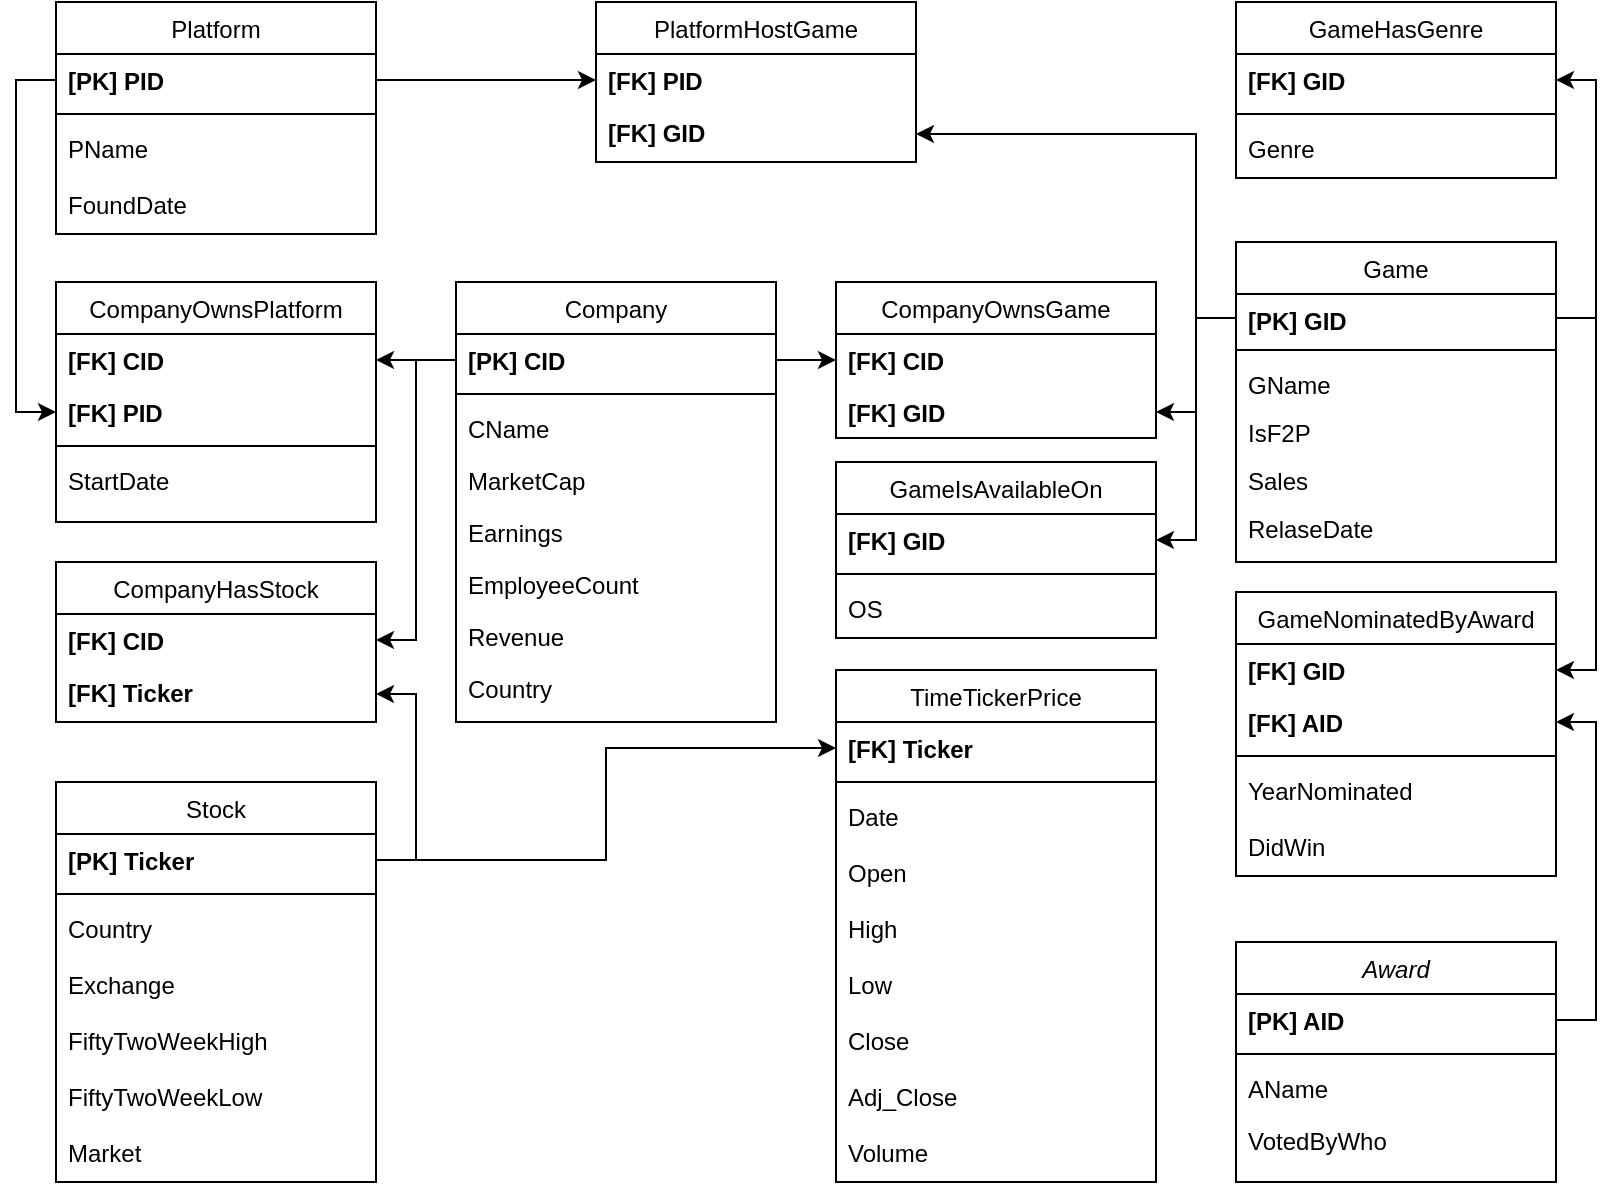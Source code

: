 <mxfile version="20.6.2" type="device"><diagram id="C5RBs43oDa-KdzZeNtuy" name="Page-1"><mxGraphModel dx="2859" dy="784" grid="1" gridSize="10" guides="1" tooltips="1" connect="1" arrows="1" fold="1" page="1" pageScale="1" pageWidth="827" pageHeight="1169" math="0" shadow="0"><root><mxCell id="WIyWlLk6GJQsqaUBKTNV-0"/><mxCell id="WIyWlLk6GJQsqaUBKTNV-1" parent="WIyWlLk6GJQsqaUBKTNV-0"/><mxCell id="zkfFHV4jXpPFQw0GAbJ--0" value="Award" style="swimlane;fontStyle=2;align=center;verticalAlign=top;childLayout=stackLayout;horizontal=1;startSize=26;horizontalStack=0;resizeParent=1;resizeLast=0;collapsible=1;marginBottom=0;rounded=0;shadow=0;strokeWidth=1;" parent="WIyWlLk6GJQsqaUBKTNV-1" vertex="1"><mxGeometry x="-820" y="760" width="160" height="120" as="geometry"><mxRectangle x="230" y="140" width="160" height="26" as="alternateBounds"/></mxGeometry></mxCell><mxCell id="zkfFHV4jXpPFQw0GAbJ--1" value="[PK] AID" style="text;align=left;verticalAlign=top;spacingLeft=4;spacingRight=4;overflow=hidden;rotatable=0;points=[[0,0.5],[1,0.5]];portConstraint=eastwest;fontStyle=1" parent="zkfFHV4jXpPFQw0GAbJ--0" vertex="1"><mxGeometry y="26" width="160" height="26" as="geometry"/></mxCell><mxCell id="zkfFHV4jXpPFQw0GAbJ--4" value="" style="line;html=1;strokeWidth=1;align=left;verticalAlign=middle;spacingTop=-1;spacingLeft=3;spacingRight=3;rotatable=0;labelPosition=right;points=[];portConstraint=eastwest;" parent="zkfFHV4jXpPFQw0GAbJ--0" vertex="1"><mxGeometry y="52" width="160" height="8" as="geometry"/></mxCell><mxCell id="zkfFHV4jXpPFQw0GAbJ--5" value="AName" style="text;align=left;verticalAlign=top;spacingLeft=4;spacingRight=4;overflow=hidden;rotatable=0;points=[[0,0.5],[1,0.5]];portConstraint=eastwest;" parent="zkfFHV4jXpPFQw0GAbJ--0" vertex="1"><mxGeometry y="60" width="160" height="26" as="geometry"/></mxCell><mxCell id="NXkWlzNJoi4Ca-xbH3vR-44" value="VotedByWho" style="text;align=left;verticalAlign=top;spacingLeft=4;spacingRight=4;overflow=hidden;rotatable=0;points=[[0,0.5],[1,0.5]];portConstraint=eastwest;" parent="zkfFHV4jXpPFQw0GAbJ--0" vertex="1"><mxGeometry y="86" width="160" height="26" as="geometry"/></mxCell><mxCell id="zkfFHV4jXpPFQw0GAbJ--13" value="CompanyOwnsGame" style="swimlane;fontStyle=0;align=center;verticalAlign=top;childLayout=stackLayout;horizontal=1;startSize=26;horizontalStack=0;resizeParent=1;resizeLast=0;collapsible=1;marginBottom=0;rounded=0;shadow=0;strokeWidth=1;" parent="WIyWlLk6GJQsqaUBKTNV-1" vertex="1"><mxGeometry x="-1020" y="430" width="160" height="78" as="geometry"><mxRectangle x="340" y="380" width="170" height="26" as="alternateBounds"/></mxGeometry></mxCell><mxCell id="zkfFHV4jXpPFQw0GAbJ--14" value="[FK] CID" style="text;align=left;verticalAlign=top;spacingLeft=4;spacingRight=4;overflow=hidden;rotatable=0;points=[[0,0.5],[1,0.5]];portConstraint=eastwest;fontStyle=1" parent="zkfFHV4jXpPFQw0GAbJ--13" vertex="1"><mxGeometry y="26" width="160" height="26" as="geometry"/></mxCell><mxCell id="NXkWlzNJoi4Ca-xbH3vR-52" value="[FK] GID" style="text;align=left;verticalAlign=top;spacingLeft=4;spacingRight=4;overflow=hidden;rotatable=0;points=[[0,0.5],[1,0.5]];portConstraint=eastwest;fontStyle=1" parent="zkfFHV4jXpPFQw0GAbJ--13" vertex="1"><mxGeometry y="52" width="160" height="26" as="geometry"/></mxCell><mxCell id="zkfFHV4jXpPFQw0GAbJ--17" value="Company" style="swimlane;fontStyle=0;align=center;verticalAlign=top;childLayout=stackLayout;horizontal=1;startSize=26;horizontalStack=0;resizeParent=1;resizeLast=0;collapsible=1;marginBottom=0;rounded=0;shadow=0;strokeWidth=1;" parent="WIyWlLk6GJQsqaUBKTNV-1" vertex="1"><mxGeometry x="-1210" y="430" width="160" height="220" as="geometry"><mxRectangle x="550" y="140" width="160" height="26" as="alternateBounds"/></mxGeometry></mxCell><mxCell id="zkfFHV4jXpPFQw0GAbJ--18" value="[PK] CID" style="text;align=left;verticalAlign=top;spacingLeft=4;spacingRight=4;overflow=hidden;rotatable=0;points=[[0,0.5],[1,0.5]];portConstraint=eastwest;fontStyle=1" parent="zkfFHV4jXpPFQw0GAbJ--17" vertex="1"><mxGeometry y="26" width="160" height="26" as="geometry"/></mxCell><mxCell id="NXkWlzNJoi4Ca-xbH3vR-49" value="" style="line;html=1;strokeWidth=1;align=left;verticalAlign=middle;spacingTop=-1;spacingLeft=3;spacingRight=3;rotatable=0;labelPosition=right;points=[];portConstraint=eastwest;" parent="zkfFHV4jXpPFQw0GAbJ--17" vertex="1"><mxGeometry y="52" width="160" height="8" as="geometry"/></mxCell><mxCell id="zkfFHV4jXpPFQw0GAbJ--19" value="CName" style="text;align=left;verticalAlign=top;spacingLeft=4;spacingRight=4;overflow=hidden;rotatable=0;points=[[0,0.5],[1,0.5]];portConstraint=eastwest;rounded=0;shadow=0;html=0;" parent="zkfFHV4jXpPFQw0GAbJ--17" vertex="1"><mxGeometry y="60" width="160" height="26" as="geometry"/></mxCell><mxCell id="zkfFHV4jXpPFQw0GAbJ--20" value="MarketCap" style="text;align=left;verticalAlign=top;spacingLeft=4;spacingRight=4;overflow=hidden;rotatable=0;points=[[0,0.5],[1,0.5]];portConstraint=eastwest;rounded=0;shadow=0;html=0;" parent="zkfFHV4jXpPFQw0GAbJ--17" vertex="1"><mxGeometry y="86" width="160" height="26" as="geometry"/></mxCell><mxCell id="zkfFHV4jXpPFQw0GAbJ--21" value="Earnings" style="text;align=left;verticalAlign=top;spacingLeft=4;spacingRight=4;overflow=hidden;rotatable=0;points=[[0,0.5],[1,0.5]];portConstraint=eastwest;rounded=0;shadow=0;html=0;" parent="zkfFHV4jXpPFQw0GAbJ--17" vertex="1"><mxGeometry y="112" width="160" height="26" as="geometry"/></mxCell><mxCell id="zkfFHV4jXpPFQw0GAbJ--22" value="EmployeeCount" style="text;align=left;verticalAlign=top;spacingLeft=4;spacingRight=4;overflow=hidden;rotatable=0;points=[[0,0.5],[1,0.5]];portConstraint=eastwest;rounded=0;shadow=0;html=0;" parent="zkfFHV4jXpPFQw0GAbJ--17" vertex="1"><mxGeometry y="138" width="160" height="26" as="geometry"/></mxCell><mxCell id="NXkWlzNJoi4Ca-xbH3vR-50" value="Revenue" style="text;align=left;verticalAlign=top;spacingLeft=4;spacingRight=4;overflow=hidden;rotatable=0;points=[[0,0.5],[1,0.5]];portConstraint=eastwest;rounded=0;shadow=0;html=0;" parent="zkfFHV4jXpPFQw0GAbJ--17" vertex="1"><mxGeometry y="164" width="160" height="26" as="geometry"/></mxCell><mxCell id="NXkWlzNJoi4Ca-xbH3vR-51" value="Country" style="text;align=left;verticalAlign=top;spacingLeft=4;spacingRight=4;overflow=hidden;rotatable=0;points=[[0,0.5],[1,0.5]];portConstraint=eastwest;rounded=0;shadow=0;html=0;" parent="zkfFHV4jXpPFQw0GAbJ--17" vertex="1"><mxGeometry y="190" width="160" height="26" as="geometry"/></mxCell><mxCell id="NXkWlzNJoi4Ca-xbH3vR-3" value="CompanyOwnsPlatform" style="swimlane;fontStyle=0;align=center;verticalAlign=top;childLayout=stackLayout;horizontal=1;startSize=26;horizontalStack=0;resizeParent=1;resizeLast=0;collapsible=1;marginBottom=0;rounded=0;shadow=0;strokeWidth=1;" parent="WIyWlLk6GJQsqaUBKTNV-1" vertex="1"><mxGeometry x="-1410" y="430" width="160" height="120" as="geometry"><mxRectangle x="340" y="380" width="170" height="26" as="alternateBounds"/></mxGeometry></mxCell><mxCell id="NXkWlzNJoi4Ca-xbH3vR-4" value="[FK] CID" style="text;align=left;verticalAlign=top;spacingLeft=4;spacingRight=4;overflow=hidden;rotatable=0;points=[[0,0.5],[1,0.5]];portConstraint=eastwest;fontStyle=1" parent="NXkWlzNJoi4Ca-xbH3vR-3" vertex="1"><mxGeometry y="26" width="160" height="26" as="geometry"/></mxCell><mxCell id="NXkWlzNJoi4Ca-xbH3vR-57" value="[FK] PID" style="text;align=left;verticalAlign=top;spacingLeft=4;spacingRight=4;overflow=hidden;rotatable=0;points=[[0,0.5],[1,0.5]];portConstraint=eastwest;fontStyle=1" parent="NXkWlzNJoi4Ca-xbH3vR-3" vertex="1"><mxGeometry y="52" width="160" height="26" as="geometry"/></mxCell><mxCell id="NXkWlzNJoi4Ca-xbH3vR-58" value="" style="line;html=1;strokeWidth=1;align=left;verticalAlign=middle;spacingTop=-1;spacingLeft=3;spacingRight=3;rotatable=0;labelPosition=right;points=[];portConstraint=eastwest;" parent="NXkWlzNJoi4Ca-xbH3vR-3" vertex="1"><mxGeometry y="78" width="160" height="8" as="geometry"/></mxCell><mxCell id="NXkWlzNJoi4Ca-xbH3vR-59" value="StartDate" style="text;align=left;verticalAlign=top;spacingLeft=4;spacingRight=4;overflow=hidden;rotatable=0;points=[[0,0.5],[1,0.5]];portConstraint=eastwest;rounded=0;shadow=0;html=0;" parent="NXkWlzNJoi4Ca-xbH3vR-3" vertex="1"><mxGeometry y="86" width="160" height="34" as="geometry"/></mxCell><mxCell id="NXkWlzNJoi4Ca-xbH3vR-5" value="Game" style="swimlane;fontStyle=0;align=center;verticalAlign=top;childLayout=stackLayout;horizontal=1;startSize=26;horizontalStack=0;resizeParent=1;resizeLast=0;collapsible=1;marginBottom=0;rounded=0;shadow=0;strokeWidth=1;" parent="WIyWlLk6GJQsqaUBKTNV-1" vertex="1"><mxGeometry x="-820" y="410" width="160" height="160" as="geometry"><mxRectangle x="340" y="380" width="170" height="26" as="alternateBounds"/></mxGeometry></mxCell><mxCell id="NXkWlzNJoi4Ca-xbH3vR-6" value="[PK] GID" style="text;align=left;verticalAlign=top;spacingLeft=4;spacingRight=4;overflow=hidden;rotatable=0;points=[[0,0.5],[1,0.5]];portConstraint=eastwest;fontStyle=1" parent="NXkWlzNJoi4Ca-xbH3vR-5" vertex="1"><mxGeometry y="26" width="160" height="24" as="geometry"/></mxCell><mxCell id="NXkWlzNJoi4Ca-xbH3vR-36" value="" style="line;html=1;strokeWidth=1;align=left;verticalAlign=middle;spacingTop=-1;spacingLeft=3;spacingRight=3;rotatable=0;labelPosition=right;points=[];portConstraint=eastwest;" parent="NXkWlzNJoi4Ca-xbH3vR-5" vertex="1"><mxGeometry y="50" width="160" height="8" as="geometry"/></mxCell><mxCell id="NXkWlzNJoi4Ca-xbH3vR-32" value="GName" style="text;align=left;verticalAlign=top;spacingLeft=4;spacingRight=4;overflow=hidden;rotatable=0;points=[[0,0.5],[1,0.5]];portConstraint=eastwest;fontStyle=0" parent="NXkWlzNJoi4Ca-xbH3vR-5" vertex="1"><mxGeometry y="58" width="160" height="24" as="geometry"/></mxCell><mxCell id="NXkWlzNJoi4Ca-xbH3vR-35" value="IsF2P" style="text;align=left;verticalAlign=top;spacingLeft=4;spacingRight=4;overflow=hidden;rotatable=0;points=[[0,0.5],[1,0.5]];portConstraint=eastwest;fontStyle=0" parent="NXkWlzNJoi4Ca-xbH3vR-5" vertex="1"><mxGeometry y="82" width="160" height="24" as="geometry"/></mxCell><mxCell id="NXkWlzNJoi4Ca-xbH3vR-33" value="Sales" style="text;align=left;verticalAlign=top;spacingLeft=4;spacingRight=4;overflow=hidden;rotatable=0;points=[[0,0.5],[1,0.5]];portConstraint=eastwest;fontStyle=0" parent="NXkWlzNJoi4Ca-xbH3vR-5" vertex="1"><mxGeometry y="106" width="160" height="24" as="geometry"/></mxCell><mxCell id="NXkWlzNJoi4Ca-xbH3vR-34" value="RelaseDate" style="text;align=left;verticalAlign=top;spacingLeft=4;spacingRight=4;overflow=hidden;rotatable=0;points=[[0,0.5],[1,0.5]];portConstraint=eastwest;fontStyle=0" parent="NXkWlzNJoi4Ca-xbH3vR-5" vertex="1"><mxGeometry y="130" width="160" height="24" as="geometry"/></mxCell><mxCell id="NXkWlzNJoi4Ca-xbH3vR-9" value="GameHasGenre" style="swimlane;fontStyle=0;align=center;verticalAlign=top;childLayout=stackLayout;horizontal=1;startSize=26;horizontalStack=0;resizeParent=1;resizeLast=0;collapsible=1;marginBottom=0;rounded=0;shadow=0;strokeWidth=1;" parent="WIyWlLk6GJQsqaUBKTNV-1" vertex="1"><mxGeometry x="-820" y="290" width="160" height="88" as="geometry"><mxRectangle x="130" y="380" width="160" height="26" as="alternateBounds"/></mxGeometry></mxCell><mxCell id="NXkWlzNJoi4Ca-xbH3vR-10" value="[FK] GID" style="text;align=left;verticalAlign=top;spacingLeft=4;spacingRight=4;overflow=hidden;rotatable=0;points=[[0,0.5],[1,0.5]];portConstraint=eastwest;fontStyle=1" parent="NXkWlzNJoi4Ca-xbH3vR-9" vertex="1"><mxGeometry y="26" width="160" height="26" as="geometry"/></mxCell><mxCell id="NXkWlzNJoi4Ca-xbH3vR-37" value="" style="line;html=1;strokeWidth=1;align=left;verticalAlign=middle;spacingTop=-1;spacingLeft=3;spacingRight=3;rotatable=0;labelPosition=right;points=[];portConstraint=eastwest;" parent="NXkWlzNJoi4Ca-xbH3vR-9" vertex="1"><mxGeometry y="52" width="160" height="8" as="geometry"/></mxCell><mxCell id="NXkWlzNJoi4Ca-xbH3vR-11" value="Genre" style="text;align=left;verticalAlign=top;spacingLeft=4;spacingRight=4;overflow=hidden;rotatable=0;points=[[0,0.5],[1,0.5]];portConstraint=eastwest;rounded=0;shadow=0;html=0;" parent="NXkWlzNJoi4Ca-xbH3vR-9" vertex="1"><mxGeometry y="60" width="160" height="28" as="geometry"/></mxCell><mxCell id="NXkWlzNJoi4Ca-xbH3vR-12" value="CompanyHasStock" style="swimlane;fontStyle=0;align=center;verticalAlign=top;childLayout=stackLayout;horizontal=1;startSize=26;horizontalStack=0;resizeParent=1;resizeLast=0;collapsible=1;marginBottom=0;rounded=0;shadow=0;strokeWidth=1;" parent="WIyWlLk6GJQsqaUBKTNV-1" vertex="1"><mxGeometry x="-1410" y="570" width="160" height="80" as="geometry"><mxRectangle x="130" y="380" width="160" height="26" as="alternateBounds"/></mxGeometry></mxCell><mxCell id="NXkWlzNJoi4Ca-xbH3vR-13" value="[FK] CID" style="text;align=left;verticalAlign=top;spacingLeft=4;spacingRight=4;overflow=hidden;rotatable=0;points=[[0,0.5],[1,0.5]];portConstraint=eastwest;fontStyle=1" parent="NXkWlzNJoi4Ca-xbH3vR-12" vertex="1"><mxGeometry y="26" width="160" height="26" as="geometry"/></mxCell><mxCell id="NXkWlzNJoi4Ca-xbH3vR-14" value="[FK] Ticker" style="text;align=left;verticalAlign=top;spacingLeft=4;spacingRight=4;overflow=hidden;rotatable=0;points=[[0,0.5],[1,0.5]];portConstraint=eastwest;rounded=0;shadow=0;html=0;fontStyle=1" parent="NXkWlzNJoi4Ca-xbH3vR-12" vertex="1"><mxGeometry y="52" width="160" height="28" as="geometry"/></mxCell><mxCell id="NXkWlzNJoi4Ca-xbH3vR-15" value="GameNominatedByAward" style="swimlane;fontStyle=0;align=center;verticalAlign=top;childLayout=stackLayout;horizontal=1;startSize=26;horizontalStack=0;resizeParent=1;resizeLast=0;collapsible=1;marginBottom=0;rounded=0;shadow=0;strokeWidth=1;" parent="WIyWlLk6GJQsqaUBKTNV-1" vertex="1"><mxGeometry x="-820" y="585" width="160" height="142" as="geometry"><mxRectangle x="130" y="380" width="160" height="26" as="alternateBounds"/></mxGeometry></mxCell><mxCell id="NXkWlzNJoi4Ca-xbH3vR-16" value="[FK] GID" style="text;align=left;verticalAlign=top;spacingLeft=4;spacingRight=4;overflow=hidden;rotatable=0;points=[[0,0.5],[1,0.5]];portConstraint=eastwest;fontStyle=1" parent="NXkWlzNJoi4Ca-xbH3vR-15" vertex="1"><mxGeometry y="26" width="160" height="26" as="geometry"/></mxCell><mxCell id="NXkWlzNJoi4Ca-xbH3vR-41" value="[FK] AID" style="text;align=left;verticalAlign=top;spacingLeft=4;spacingRight=4;overflow=hidden;rotatable=0;points=[[0,0.5],[1,0.5]];portConstraint=eastwest;fontStyle=1" parent="NXkWlzNJoi4Ca-xbH3vR-15" vertex="1"><mxGeometry y="52" width="160" height="26" as="geometry"/></mxCell><mxCell id="NXkWlzNJoi4Ca-xbH3vR-42" value="" style="line;html=1;strokeWidth=1;align=left;verticalAlign=middle;spacingTop=-1;spacingLeft=3;spacingRight=3;rotatable=0;labelPosition=right;points=[];portConstraint=eastwest;" parent="NXkWlzNJoi4Ca-xbH3vR-15" vertex="1"><mxGeometry y="78" width="160" height="8" as="geometry"/></mxCell><mxCell id="NXkWlzNJoi4Ca-xbH3vR-17" value="YearNominated" style="text;align=left;verticalAlign=top;spacingLeft=4;spacingRight=4;overflow=hidden;rotatable=0;points=[[0,0.5],[1,0.5]];portConstraint=eastwest;rounded=0;shadow=0;html=0;" parent="NXkWlzNJoi4Ca-xbH3vR-15" vertex="1"><mxGeometry y="86" width="160" height="28" as="geometry"/></mxCell><mxCell id="NXkWlzNJoi4Ca-xbH3vR-43" value="DidWin" style="text;align=left;verticalAlign=top;spacingLeft=4;spacingRight=4;overflow=hidden;rotatable=0;points=[[0,0.5],[1,0.5]];portConstraint=eastwest;rounded=0;shadow=0;html=0;" parent="NXkWlzNJoi4Ca-xbH3vR-15" vertex="1"><mxGeometry y="114" width="160" height="28" as="geometry"/></mxCell><mxCell id="NXkWlzNJoi4Ca-xbH3vR-18" value="Platform" style="swimlane;fontStyle=0;align=center;verticalAlign=top;childLayout=stackLayout;horizontal=1;startSize=26;horizontalStack=0;resizeParent=1;resizeLast=0;collapsible=1;marginBottom=0;rounded=0;shadow=0;strokeWidth=1;" parent="WIyWlLk6GJQsqaUBKTNV-1" vertex="1"><mxGeometry x="-1410" y="290" width="160" height="116" as="geometry"><mxRectangle x="130" y="380" width="160" height="26" as="alternateBounds"/></mxGeometry></mxCell><mxCell id="NXkWlzNJoi4Ca-xbH3vR-19" value="[PK] PID" style="text;align=left;verticalAlign=top;spacingLeft=4;spacingRight=4;overflow=hidden;rotatable=0;points=[[0,0.5],[1,0.5]];portConstraint=eastwest;fontStyle=1" parent="NXkWlzNJoi4Ca-xbH3vR-18" vertex="1"><mxGeometry y="26" width="160" height="26" as="geometry"/></mxCell><mxCell id="NXkWlzNJoi4Ca-xbH3vR-55" value="" style="line;html=1;strokeWidth=1;align=left;verticalAlign=middle;spacingTop=-1;spacingLeft=3;spacingRight=3;rotatable=0;labelPosition=right;points=[];portConstraint=eastwest;" parent="NXkWlzNJoi4Ca-xbH3vR-18" vertex="1"><mxGeometry y="52" width="160" height="8" as="geometry"/></mxCell><mxCell id="NXkWlzNJoi4Ca-xbH3vR-20" value="PName" style="text;align=left;verticalAlign=top;spacingLeft=4;spacingRight=4;overflow=hidden;rotatable=0;points=[[0,0.5],[1,0.5]];portConstraint=eastwest;rounded=0;shadow=0;html=0;" parent="NXkWlzNJoi4Ca-xbH3vR-18" vertex="1"><mxGeometry y="60" width="160" height="28" as="geometry"/></mxCell><mxCell id="NXkWlzNJoi4Ca-xbH3vR-56" value="FoundDate" style="text;align=left;verticalAlign=top;spacingLeft=4;spacingRight=4;overflow=hidden;rotatable=0;points=[[0,0.5],[1,0.5]];portConstraint=eastwest;rounded=0;shadow=0;html=0;" parent="NXkWlzNJoi4Ca-xbH3vR-18" vertex="1"><mxGeometry y="88" width="160" height="28" as="geometry"/></mxCell><mxCell id="NXkWlzNJoi4Ca-xbH3vR-21" value="PlatformHostGame" style="swimlane;fontStyle=0;align=center;verticalAlign=top;childLayout=stackLayout;horizontal=1;startSize=26;horizontalStack=0;resizeParent=1;resizeLast=0;collapsible=1;marginBottom=0;rounded=0;shadow=0;strokeWidth=1;" parent="WIyWlLk6GJQsqaUBKTNV-1" vertex="1"><mxGeometry x="-1140" y="290" width="160" height="80" as="geometry"><mxRectangle x="130" y="380" width="160" height="26" as="alternateBounds"/></mxGeometry></mxCell><mxCell id="NXkWlzNJoi4Ca-xbH3vR-22" value="[FK] PID " style="text;align=left;verticalAlign=top;spacingLeft=4;spacingRight=4;overflow=hidden;rotatable=0;points=[[0,0.5],[1,0.5]];portConstraint=eastwest;fontStyle=1" parent="NXkWlzNJoi4Ca-xbH3vR-21" vertex="1"><mxGeometry y="26" width="160" height="26" as="geometry"/></mxCell><mxCell id="NXkWlzNJoi4Ca-xbH3vR-23" value="[FK] GID" style="text;align=left;verticalAlign=top;spacingLeft=4;spacingRight=4;overflow=hidden;rotatable=0;points=[[0,0.5],[1,0.5]];portConstraint=eastwest;rounded=0;shadow=0;html=0;fontStyle=1" parent="NXkWlzNJoi4Ca-xbH3vR-21" vertex="1"><mxGeometry y="52" width="160" height="28" as="geometry"/></mxCell><mxCell id="NXkWlzNJoi4Ca-xbH3vR-24" value="Stock" style="swimlane;fontStyle=0;align=center;verticalAlign=top;childLayout=stackLayout;horizontal=1;startSize=26;horizontalStack=0;resizeParent=1;resizeLast=0;collapsible=1;marginBottom=0;rounded=0;shadow=0;strokeWidth=1;" parent="WIyWlLk6GJQsqaUBKTNV-1" vertex="1"><mxGeometry x="-1410" y="680" width="160" height="200" as="geometry"><mxRectangle x="130" y="380" width="160" height="26" as="alternateBounds"/></mxGeometry></mxCell><mxCell id="NXkWlzNJoi4Ca-xbH3vR-25" value="[PK] Ticker" style="text;align=left;verticalAlign=top;spacingLeft=4;spacingRight=4;overflow=hidden;rotatable=0;points=[[0,0.5],[1,0.5]];portConstraint=eastwest;fontStyle=1" parent="NXkWlzNJoi4Ca-xbH3vR-24" vertex="1"><mxGeometry y="26" width="160" height="26" as="geometry"/></mxCell><mxCell id="NXkWlzNJoi4Ca-xbH3vR-87" value="" style="line;html=1;strokeWidth=1;align=left;verticalAlign=middle;spacingTop=-1;spacingLeft=3;spacingRight=3;rotatable=0;labelPosition=right;points=[];portConstraint=eastwest;" parent="NXkWlzNJoi4Ca-xbH3vR-24" vertex="1"><mxGeometry y="52" width="160" height="8" as="geometry"/></mxCell><mxCell id="NXkWlzNJoi4Ca-xbH3vR-26" value="Country" style="text;align=left;verticalAlign=top;spacingLeft=4;spacingRight=4;overflow=hidden;rotatable=0;points=[[0,0.5],[1,0.5]];portConstraint=eastwest;rounded=0;shadow=0;html=0;" parent="NXkWlzNJoi4Ca-xbH3vR-24" vertex="1"><mxGeometry y="60" width="160" height="28" as="geometry"/></mxCell><mxCell id="NXkWlzNJoi4Ca-xbH3vR-77" value="Exchange" style="text;align=left;verticalAlign=top;spacingLeft=4;spacingRight=4;overflow=hidden;rotatable=0;points=[[0,0.5],[1,0.5]];portConstraint=eastwest;rounded=0;shadow=0;html=0;" parent="NXkWlzNJoi4Ca-xbH3vR-24" vertex="1"><mxGeometry y="88" width="160" height="28" as="geometry"/></mxCell><mxCell id="NXkWlzNJoi4Ca-xbH3vR-78" value="FiftyTwoWeekHigh" style="text;align=left;verticalAlign=top;spacingLeft=4;spacingRight=4;overflow=hidden;rotatable=0;points=[[0,0.5],[1,0.5]];portConstraint=eastwest;rounded=0;shadow=0;html=0;" parent="NXkWlzNJoi4Ca-xbH3vR-24" vertex="1"><mxGeometry y="116" width="160" height="28" as="geometry"/></mxCell><mxCell id="NXkWlzNJoi4Ca-xbH3vR-85" value="FiftyTwoWeekLow" style="text;align=left;verticalAlign=top;spacingLeft=4;spacingRight=4;overflow=hidden;rotatable=0;points=[[0,0.5],[1,0.5]];portConstraint=eastwest;rounded=0;shadow=0;html=0;" parent="NXkWlzNJoi4Ca-xbH3vR-24" vertex="1"><mxGeometry y="144" width="160" height="28" as="geometry"/></mxCell><mxCell id="NXkWlzNJoi4Ca-xbH3vR-86" value="Market" style="text;align=left;verticalAlign=top;spacingLeft=4;spacingRight=4;overflow=hidden;rotatable=0;points=[[0,0.5],[1,0.5]];portConstraint=eastwest;rounded=0;shadow=0;html=0;" parent="NXkWlzNJoi4Ca-xbH3vR-24" vertex="1"><mxGeometry y="172" width="160" height="28" as="geometry"/></mxCell><mxCell id="NXkWlzNJoi4Ca-xbH3vR-27" value="TimeTickerPrice" style="swimlane;fontStyle=0;align=center;verticalAlign=top;childLayout=stackLayout;horizontal=1;startSize=26;horizontalStack=0;resizeParent=1;resizeLast=0;collapsible=1;marginBottom=0;rounded=0;shadow=0;strokeWidth=1;" parent="WIyWlLk6GJQsqaUBKTNV-1" vertex="1"><mxGeometry x="-1020" y="624" width="160" height="256" as="geometry"><mxRectangle x="130" y="380" width="160" height="26" as="alternateBounds"/></mxGeometry></mxCell><mxCell id="NXkWlzNJoi4Ca-xbH3vR-28" value="[FK] Ticker" style="text;align=left;verticalAlign=top;spacingLeft=4;spacingRight=4;overflow=hidden;rotatable=0;points=[[0,0.5],[1,0.5]];portConstraint=eastwest;fontStyle=1" parent="NXkWlzNJoi4Ca-xbH3vR-27" vertex="1"><mxGeometry y="26" width="160" height="26" as="geometry"/></mxCell><mxCell id="NXkWlzNJoi4Ca-xbH3vR-88" value="" style="line;html=1;strokeWidth=1;align=left;verticalAlign=middle;spacingTop=-1;spacingLeft=3;spacingRight=3;rotatable=0;labelPosition=right;points=[];portConstraint=eastwest;" parent="NXkWlzNJoi4Ca-xbH3vR-27" vertex="1"><mxGeometry y="52" width="160" height="8" as="geometry"/></mxCell><mxCell id="NXkWlzNJoi4Ca-xbH3vR-29" value="Date" style="text;align=left;verticalAlign=top;spacingLeft=4;spacingRight=4;overflow=hidden;rotatable=0;points=[[0,0.5],[1,0.5]];portConstraint=eastwest;rounded=0;shadow=0;html=0;" parent="NXkWlzNJoi4Ca-xbH3vR-27" vertex="1"><mxGeometry y="60" width="160" height="28" as="geometry"/></mxCell><mxCell id="NXkWlzNJoi4Ca-xbH3vR-89" value="Open" style="text;align=left;verticalAlign=top;spacingLeft=4;spacingRight=4;overflow=hidden;rotatable=0;points=[[0,0.5],[1,0.5]];portConstraint=eastwest;rounded=0;shadow=0;html=0;" parent="NXkWlzNJoi4Ca-xbH3vR-27" vertex="1"><mxGeometry y="88" width="160" height="28" as="geometry"/></mxCell><mxCell id="NXkWlzNJoi4Ca-xbH3vR-90" value="High" style="text;align=left;verticalAlign=top;spacingLeft=4;spacingRight=4;overflow=hidden;rotatable=0;points=[[0,0.5],[1,0.5]];portConstraint=eastwest;rounded=0;shadow=0;html=0;" parent="NXkWlzNJoi4Ca-xbH3vR-27" vertex="1"><mxGeometry y="116" width="160" height="28" as="geometry"/></mxCell><mxCell id="NXkWlzNJoi4Ca-xbH3vR-91" value="Low" style="text;align=left;verticalAlign=top;spacingLeft=4;spacingRight=4;overflow=hidden;rotatable=0;points=[[0,0.5],[1,0.5]];portConstraint=eastwest;rounded=0;shadow=0;html=0;" parent="NXkWlzNJoi4Ca-xbH3vR-27" vertex="1"><mxGeometry y="144" width="160" height="28" as="geometry"/></mxCell><mxCell id="NXkWlzNJoi4Ca-xbH3vR-92" value="Close" style="text;align=left;verticalAlign=top;spacingLeft=4;spacingRight=4;overflow=hidden;rotatable=0;points=[[0,0.5],[1,0.5]];portConstraint=eastwest;rounded=0;shadow=0;html=0;" parent="NXkWlzNJoi4Ca-xbH3vR-27" vertex="1"><mxGeometry y="172" width="160" height="28" as="geometry"/></mxCell><mxCell id="NXkWlzNJoi4Ca-xbH3vR-93" value="Adj_Close" style="text;align=left;verticalAlign=top;spacingLeft=4;spacingRight=4;overflow=hidden;rotatable=0;points=[[0,0.5],[1,0.5]];portConstraint=eastwest;rounded=0;shadow=0;html=0;" parent="NXkWlzNJoi4Ca-xbH3vR-27" vertex="1"><mxGeometry y="200" width="160" height="28" as="geometry"/></mxCell><mxCell id="NXkWlzNJoi4Ca-xbH3vR-94" value="Volume" style="text;align=left;verticalAlign=top;spacingLeft=4;spacingRight=4;overflow=hidden;rotatable=0;points=[[0,0.5],[1,0.5]];portConstraint=eastwest;rounded=0;shadow=0;html=0;" parent="NXkWlzNJoi4Ca-xbH3vR-27" vertex="1"><mxGeometry y="228" width="160" height="28" as="geometry"/></mxCell><mxCell id="NXkWlzNJoi4Ca-xbH3vR-53" style="edgeStyle=orthogonalEdgeStyle;rounded=0;orthogonalLoop=1;jettySize=auto;html=1;exitX=0;exitY=0.5;exitDx=0;exitDy=0;entryX=1;entryY=0.5;entryDx=0;entryDy=0;" parent="WIyWlLk6GJQsqaUBKTNV-1" source="NXkWlzNJoi4Ca-xbH3vR-6" target="NXkWlzNJoi4Ca-xbH3vR-52" edge="1"><mxGeometry relative="1" as="geometry"><Array as="points"><mxPoint x="-840" y="448"/><mxPoint x="-840" y="495"/></Array></mxGeometry></mxCell><mxCell id="NXkWlzNJoi4Ca-xbH3vR-54" style="edgeStyle=orthogonalEdgeStyle;rounded=0;orthogonalLoop=1;jettySize=auto;html=1;exitX=1;exitY=0.5;exitDx=0;exitDy=0;entryX=0;entryY=0.5;entryDx=0;entryDy=0;" parent="WIyWlLk6GJQsqaUBKTNV-1" source="zkfFHV4jXpPFQw0GAbJ--18" target="zkfFHV4jXpPFQw0GAbJ--14" edge="1"><mxGeometry relative="1" as="geometry"/></mxCell><mxCell id="NXkWlzNJoi4Ca-xbH3vR-61" style="edgeStyle=orthogonalEdgeStyle;rounded=0;orthogonalLoop=1;jettySize=auto;html=1;exitX=0;exitY=0.5;exitDx=0;exitDy=0;entryX=1;entryY=0.5;entryDx=0;entryDy=0;" parent="WIyWlLk6GJQsqaUBKTNV-1" source="zkfFHV4jXpPFQw0GAbJ--18" target="NXkWlzNJoi4Ca-xbH3vR-4" edge="1"><mxGeometry relative="1" as="geometry"/></mxCell><mxCell id="NXkWlzNJoi4Ca-xbH3vR-65" style="edgeStyle=orthogonalEdgeStyle;rounded=0;orthogonalLoop=1;jettySize=auto;html=1;exitX=1;exitY=0.5;exitDx=0;exitDy=0;entryX=1;entryY=0.5;entryDx=0;entryDy=0;" parent="WIyWlLk6GJQsqaUBKTNV-1" source="zkfFHV4jXpPFQw0GAbJ--1" target="NXkWlzNJoi4Ca-xbH3vR-41" edge="1"><mxGeometry relative="1" as="geometry"/></mxCell><mxCell id="NXkWlzNJoi4Ca-xbH3vR-67" style="edgeStyle=orthogonalEdgeStyle;rounded=0;orthogonalLoop=1;jettySize=auto;html=1;exitX=1;exitY=0.5;exitDx=0;exitDy=0;" parent="WIyWlLk6GJQsqaUBKTNV-1" source="NXkWlzNJoi4Ca-xbH3vR-19" target="NXkWlzNJoi4Ca-xbH3vR-22" edge="1"><mxGeometry relative="1" as="geometry"/></mxCell><mxCell id="NXkWlzNJoi4Ca-xbH3vR-71" style="edgeStyle=orthogonalEdgeStyle;rounded=0;orthogonalLoop=1;jettySize=auto;html=1;exitX=1;exitY=0.5;exitDx=0;exitDy=0;entryX=1;entryY=0.5;entryDx=0;entryDy=0;" parent="WIyWlLk6GJQsqaUBKTNV-1" source="NXkWlzNJoi4Ca-xbH3vR-6" target="NXkWlzNJoi4Ca-xbH3vR-10" edge="1"><mxGeometry relative="1" as="geometry"/></mxCell><mxCell id="NXkWlzNJoi4Ca-xbH3vR-72" style="edgeStyle=orthogonalEdgeStyle;rounded=0;orthogonalLoop=1;jettySize=auto;html=1;exitX=1;exitY=0.5;exitDx=0;exitDy=0;entryX=1;entryY=0.5;entryDx=0;entryDy=0;" parent="WIyWlLk6GJQsqaUBKTNV-1" source="NXkWlzNJoi4Ca-xbH3vR-6" target="NXkWlzNJoi4Ca-xbH3vR-16" edge="1"><mxGeometry relative="1" as="geometry"/></mxCell><mxCell id="NXkWlzNJoi4Ca-xbH3vR-74" style="edgeStyle=orthogonalEdgeStyle;rounded=0;orthogonalLoop=1;jettySize=auto;html=1;exitX=0;exitY=0.5;exitDx=0;exitDy=0;entryX=1;entryY=0.5;entryDx=0;entryDy=0;" parent="WIyWlLk6GJQsqaUBKTNV-1" source="zkfFHV4jXpPFQw0GAbJ--18" target="NXkWlzNJoi4Ca-xbH3vR-13" edge="1"><mxGeometry relative="1" as="geometry"/></mxCell><mxCell id="NXkWlzNJoi4Ca-xbH3vR-76" style="edgeStyle=orthogonalEdgeStyle;rounded=0;orthogonalLoop=1;jettySize=auto;html=1;exitX=1;exitY=0.5;exitDx=0;exitDy=0;entryX=1;entryY=0.5;entryDx=0;entryDy=0;" parent="WIyWlLk6GJQsqaUBKTNV-1" source="NXkWlzNJoi4Ca-xbH3vR-25" target="NXkWlzNJoi4Ca-xbH3vR-14" edge="1"><mxGeometry relative="1" as="geometry"/></mxCell><mxCell id="NXkWlzNJoi4Ca-xbH3vR-95" style="edgeStyle=orthogonalEdgeStyle;rounded=0;orthogonalLoop=1;jettySize=auto;html=1;exitX=1;exitY=0.5;exitDx=0;exitDy=0;entryX=0;entryY=0.5;entryDx=0;entryDy=0;" parent="WIyWlLk6GJQsqaUBKTNV-1" source="NXkWlzNJoi4Ca-xbH3vR-25" target="NXkWlzNJoi4Ca-xbH3vR-28" edge="1"><mxGeometry relative="1" as="geometry"/></mxCell><mxCell id="NXkWlzNJoi4Ca-xbH3vR-96" value="GameIsAvailableOn" style="swimlane;fontStyle=0;align=center;verticalAlign=top;childLayout=stackLayout;horizontal=1;startSize=26;horizontalStack=0;resizeParent=1;resizeLast=0;collapsible=1;marginBottom=0;rounded=0;shadow=0;strokeWidth=1;" parent="WIyWlLk6GJQsqaUBKTNV-1" vertex="1"><mxGeometry x="-1020" y="520" width="160" height="88" as="geometry"><mxRectangle x="130" y="380" width="160" height="26" as="alternateBounds"/></mxGeometry></mxCell><mxCell id="NXkWlzNJoi4Ca-xbH3vR-97" value="[FK] GID " style="text;align=left;verticalAlign=top;spacingLeft=4;spacingRight=4;overflow=hidden;rotatable=0;points=[[0,0.5],[1,0.5]];portConstraint=eastwest;fontStyle=1" parent="NXkWlzNJoi4Ca-xbH3vR-96" vertex="1"><mxGeometry y="26" width="160" height="26" as="geometry"/></mxCell><mxCell id="NXkWlzNJoi4Ca-xbH3vR-99" value="" style="line;html=1;strokeWidth=1;align=left;verticalAlign=middle;spacingTop=-1;spacingLeft=3;spacingRight=3;rotatable=0;labelPosition=right;points=[];portConstraint=eastwest;" parent="NXkWlzNJoi4Ca-xbH3vR-96" vertex="1"><mxGeometry y="52" width="160" height="8" as="geometry"/></mxCell><mxCell id="NXkWlzNJoi4Ca-xbH3vR-98" value="OS" style="text;align=left;verticalAlign=top;spacingLeft=4;spacingRight=4;overflow=hidden;rotatable=0;points=[[0,0.5],[1,0.5]];portConstraint=eastwest;rounded=0;shadow=0;html=0;fontStyle=0" parent="NXkWlzNJoi4Ca-xbH3vR-96" vertex="1"><mxGeometry y="60" width="160" height="28" as="geometry"/></mxCell><mxCell id="NXkWlzNJoi4Ca-xbH3vR-100" style="edgeStyle=orthogonalEdgeStyle;rounded=0;orthogonalLoop=1;jettySize=auto;html=1;exitX=0;exitY=0.5;exitDx=0;exitDy=0;" parent="WIyWlLk6GJQsqaUBKTNV-1" source="NXkWlzNJoi4Ca-xbH3vR-6" target="NXkWlzNJoi4Ca-xbH3vR-97" edge="1"><mxGeometry relative="1" as="geometry"/></mxCell><mxCell id="NXkWlzNJoi4Ca-xbH3vR-102" style="edgeStyle=orthogonalEdgeStyle;rounded=0;orthogonalLoop=1;jettySize=auto;html=1;exitX=0;exitY=0.5;exitDx=0;exitDy=0;entryX=1;entryY=0.5;entryDx=0;entryDy=0;" parent="WIyWlLk6GJQsqaUBKTNV-1" source="NXkWlzNJoi4Ca-xbH3vR-6" target="NXkWlzNJoi4Ca-xbH3vR-23" edge="1"><mxGeometry relative="1" as="geometry"><Array as="points"><mxPoint x="-840" y="448"/><mxPoint x="-840" y="356"/></Array></mxGeometry></mxCell><mxCell id="NXkWlzNJoi4Ca-xbH3vR-103" style="edgeStyle=orthogonalEdgeStyle;rounded=0;orthogonalLoop=1;jettySize=auto;html=1;exitX=0;exitY=0.5;exitDx=0;exitDy=0;entryX=0;entryY=0.5;entryDx=0;entryDy=0;" parent="WIyWlLk6GJQsqaUBKTNV-1" source="NXkWlzNJoi4Ca-xbH3vR-19" target="NXkWlzNJoi4Ca-xbH3vR-57" edge="1"><mxGeometry relative="1" as="geometry"/></mxCell></root></mxGraphModel></diagram></mxfile>